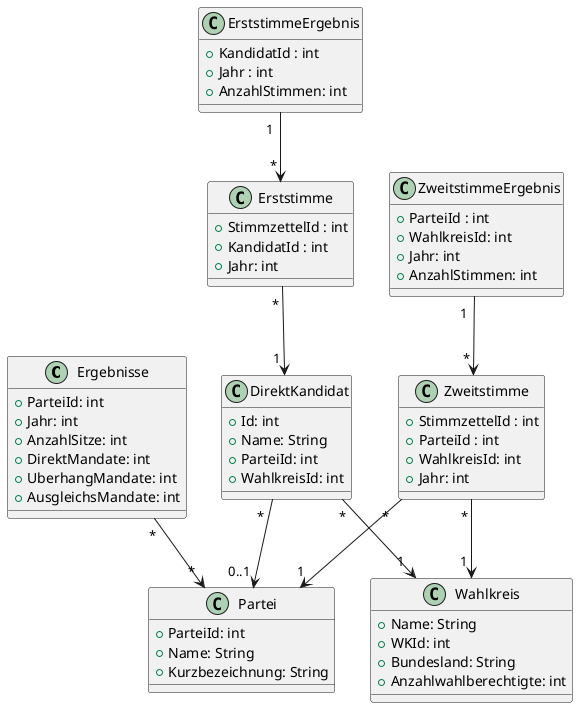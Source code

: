 @startuml

class Ergebnisse {
  + ParteiId: int
  + Jahr: int
  + AnzahlSitze: int
  + DirektMandate: int
  + UberhangMandate: int
  + AusgleichsMandate: int
}

class ErststimmeErgebnis {
   + KandidatId : int
   + Jahr : int
   + AnzahlStimmen: int
}

class ZweitstimmeErgebnis {
   + ParteiId : int
   + WahlkreisId: int
   + Jahr: int
   + AnzahlStimmen: int
}

class Erststimme {
   + StimmzettelId : int
   + KandidatId : int
   + Jahr: int
}

class Zweitstimme {
   + StimmzettelId : int
   + ParteiId : int
   + WahlkreisId: int
   + Jahr: int
}

class Wahlkreis {
  + Name: String
  + WKId: int
  + Bundesland: String
  + Anzahlwahlberechtigte: int
}

class DirektKandidat {
  + Id: int
  + Name: String
  + ParteiId: int
  + WahlkreisId: int
}

class Partei {
  + ParteiId: int
  + Name: String
  + Kurzbezeichnung: String
}

DirektKandidat " *  " --> " 0..1 " Partei

DirektKandidat " * " --> " 1 " Wahlkreis

Zweitstimme "  * " --> " 1 " Partei

Zweitstimme " * " --> " 1 " Wahlkreis

Erststimme " * " --> " 1 " DirektKandidat

Ergebnisse  " * "  --> " * "  Partei

ZweitstimmeErgebnis " 1  " --> " * "  Zweitstimme

ErststimmeErgebnis " 1  " --> " * "  Erststimme


@enduml